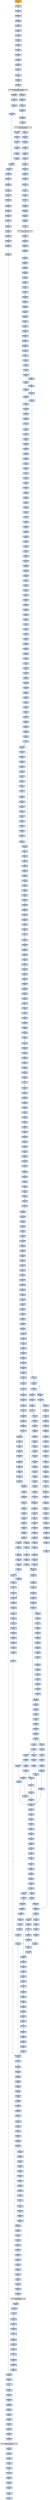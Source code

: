 strict digraph G {
	graph [bgcolor=transparent,
		name=G
	];
	node [color=lightsteelblue,
		fillcolor=lightsteelblue,
		shape=rectangle,
		style=filled
	];
	"0x00427155"	[label="0x00427155
jmp"];
	"0x0042715f"	[label="0x0042715f
movl"];
	"0x00427155" -> "0x0042715f"	[color="#000000"];
	"0x00427ee2"	[label="0x00427ee2
shrl"];
	"0x00427ee4"	[label="0x00427ee4
movl"];
	"0x00427ee2" -> "0x00427ee4"	[color="#000000"];
	"0x004278b3"	[label="0x004278b3
movl"];
	"0x004278b7"	[label="0x004278b7
ja"];
	"0x004278b3" -> "0x004278b7"	[color="#000000"];
	"0x00427d42"	[label="0x00427d42
jmp"];
	"0x00427f70"	[label="0x00427f70
cmpl"];
	"0x00427d42" -> "0x00427f70"	[color="#000000"];
	"0x004277cb"	[label="0x004277cb
shll"];
	"0x004277ce"	[label="0x004277ce
andl"];
	"0x004277cb" -> "0x004277ce"	[color="#000000"];
	"0x00427b1e"	[label="0x00427b1e
movl"];
	"0x00427b24"	[label="0x00427b24
movl"];
	"0x00427b1e" -> "0x00427b24"	[color="#000000"];
	"0x00427abd"	[label="0x00427abd
pushl"];
	"0x00427ac2"	[label="0x00427ac2
call"];
	"0x00427abd" -> "0x00427ac2"	[color="#000000"];
	"0x00427885"	[label="0x00427885
movl"];
	"0x00427888"	[label="0x00427888
movl"];
	"0x00427885" -> "0x00427888"	[color="#000000"];
	"0x004278f6"	[label="0x004278f6
movl"];
	"0x004278f8"	[label="0x004278f8
movb"];
	"0x004278f6" -> "0x004278f8"	[color="#000000"];
	"0x00427e76"	[label="0x00427e76
shrl"];
	"0x00427e78"	[label="0x00427e78
movl"];
	"0x00427e76" -> "0x00427e78"	[color="#000000"];
	"0x00427b2a"	[label="0x00427b2a
movl"];
	"0x00427b24" -> "0x00427b2a"	[color="#000000"];
	"0x004270e9"	[label="0x004270e9
movl"];
	"0x004270eb"	[label="0x004270eb
addl"];
	"0x004270e9" -> "0x004270eb"	[color="#000000"];
	"0x00427002"	[label="0x00427002
call"];
	"0x0042700a"	[label="0x0042700a
popl"];
	"0x00427002" -> "0x0042700a"	[color="#000000"];
	"0x004278f4"	[label="0x004278f4
movb"];
	"0x004278f4" -> "0x004278f6"	[color="#000000"];
	GETMODULEHANDLEA_KERNEL32_DLL	[color=lightgrey,
		fillcolor=lightgrey,
		label="GETMODULEHANDLEA_KERNEL32_DLL
GETMODULEHANDLEA"];
	"0x00427287"	[label="0x00427287
testl"];
	GETMODULEHANDLEA_KERNEL32_DLL -> "0x00427287"	[color="#000000"];
	"0x00427042"	[label="0x00427042
movl"];
	GETMODULEHANDLEA_KERNEL32_DLL -> "0x00427042"	[color="#000000"];
	"0x004278dc"	[label="0x004278dc
movl"];
	"0x004278e0"	[label="0x004278e0
movl"];
	"0x004278dc" -> "0x004278e0"	[color="#000000"];
	"0x00427a93"	[label="0x00427a93
movl"];
	"0x00427a95"	[label="0x00427a95
pushl"];
	"0x00427a93" -> "0x00427a95"	[color="#000000"];
	"0x004272bb"	[label="0x004272bb
movl"];
	"0x004272be"	[label="0x004272be
addl"];
	"0x004272bb" -> "0x004272be"	[color="#000000"];
	"0x00427e9a"	[label="0x00427e9a
jmp"];
	"0x00427ef7"	[label="0x00427ef7
cmpl"];
	"0x00427e9a" -> "0x00427ef7"	[color="#000000"];
	"0x00427972"	[label="0x00427972
je"];
	"0x00427974"	[label="0x00427974
movl"];
	"0x00427972" -> "0x00427974"	[color="#000000",
		label=F];
	"0x00427996"	[label="0x00427996
movl"];
	"0x00427972" -> "0x00427996"	[color="#000000",
		label=T];
	"0x00427a07"	[label="0x00427a07
jae"];
	"0x00427a1d"	[label="0x00427a1d
cmpl"];
	"0x00427a07" -> "0x00427a1d"	[color="#000000",
		label=T];
	"0x00427a09"	[label="0x00427a09
movl"];
	"0x00427a07" -> "0x00427a09"	[color="#000000",
		label=F];
	"0x00427e46"	[label="0x00427e46
movl"];
	"0x00427e49"	[label="0x00427e49
movl"];
	"0x00427e46" -> "0x00427e49"	[color="#000000"];
	"0x00427ee9"	[label="0x00427ee9
movl"];
	"0x00427eec"	[label="0x00427eec
subl"];
	"0x00427ee9" -> "0x00427eec"	[color="#000000"];
	"0x00427e3f"	[label="0x00427e3f
movb"];
	"0x00427e41"	[label="0x00427e41
incl"];
	"0x00427e3f" -> "0x00427e41"	[color="#000000"];
	"0x00427055"	[label="0x00427055
stosl"];
	"0x00427056"	[label="0x00427056
movb"];
	"0x00427055" -> "0x00427056"	[color="#000000"];
	"0x00427a5f"	[label="0x00427a5f
movl"];
	"0x00427a62"	[label="0x00427a62
movl"];
	"0x00427a5f" -> "0x00427a62"	[color="#000000"];
	"0x0042737b"	[label="0x0042737b
addl"];
	"0x0042737e"	[label="0x0042737e
movl"];
	"0x0042737b" -> "0x0042737e"	[color="#000000"];
	"0x00427d34"	[label="0x00427d34
movl"];
	"0x00427d36"	[label="0x00427d36
movb"];
	"0x00427d34" -> "0x00427d36"	[color="#000000"];
	"0x00427b98"	[label="0x00427b98
movb"];
	"0x00427b9c"	[label="0x00427b9c
incl"];
	"0x00427b98" -> "0x00427b9c"	[color="#000000"];
	VIRTUALPROTECT_KERNEL32_DLL	[color=lightgrey,
		fillcolor=lightgrey,
		label="VIRTUALPROTECT_KERNEL32_DLL
VIRTUALPROTECT"];
	"0x004273ff"	[label="0x004273ff
popl"];
	VIRTUALPROTECT_KERNEL32_DLL -> "0x004273ff"	[color="#000000"];
	"0x00427cc6"	[label="0x00427cc6
cmpl"];
	"0x00427cc9"	[label="0x00427cc9
jb"];
	"0x00427cc6" -> "0x00427cc9"	[color="#000000"];
	"0x00427922"	[label="0x00427922
movl"];
	"0x00427926"	[label="0x00427926
addl"];
	"0x00427922" -> "0x00427926"	[color="#000000"];
	"0x00427a00"	[label="0x00427a00
andl"];
	"0x00427a05"	[label="0x00427a05
cmpl"];
	"0x00427a00" -> "0x00427a05"	[color="#000000"];
	"0x00427ebc"	[label="0x00427ebc
andl"];
	"0x00427ec1"	[label="0x00427ec1
addl"];
	"0x00427ebc" -> "0x00427ec1"	[color="#000000"];
	"0x00427e8a"	[label="0x00427e8a
leal"];
	"0x00427e90"	[label="0x00427e90
call"];
	"0x00427e8a" -> "0x00427e90"	[color="#000000"];
	"0x00427a0f"	[label="0x00427a0f
movl"];
	"0x00427a11"	[label="0x00427a11
shrl"];
	"0x00427a0f" -> "0x00427a11"	[color="#000000"];
	"0x00427152"	[label="0x00427152
popl"];
	"0x00427153"	[label="0x00427153
popl"];
	"0x00427152" -> "0x00427153"	[color="#000000"];
	"0x00427af7"	[label="0x00427af7
popl"];
	"0x00427af8"	[label="0x00427af8
popl"];
	"0x00427af7" -> "0x00427af8"	[color="#000000"];
	"0x004270be"	[label="0x004270be
call"];
	VIRTUALALLOC_KERNEL32_DLL	[color=lightgrey,
		fillcolor=lightgrey,
		label="VIRTUALALLOC_KERNEL32_DLL
VIRTUALALLOC"];
	"0x004270be" -> VIRTUALALLOC_KERNEL32_DLL	[color="#000000"];
	"0x004271c8"	[label="0x004271c8
je"];
	"0x00427243"	[label="0x00427243
movl"];
	"0x004271c8" -> "0x00427243"	[color="#000000",
		label=T];
	"0x00427a75"	[label="0x00427a75
addl"];
	"0x00427a77"	[label="0x00427a77
movl"];
	"0x00427a75" -> "0x00427a77"	[color="#000000"];
	"0x00427e5c"	[label="0x00427e5c
cmpl"];
	"0x00427e5f"	[label="0x00427e5f
movl"];
	"0x00427e5c" -> "0x00427e5f"	[color="#000000"];
	"0x004278fa"	[label="0x004278fa
movl"];
	"0x004278f8" -> "0x004278fa"	[color="#000000"];
	"0x00427e67"	[label="0x00427e67
movl"];
	"0x00427e6a"	[label="0x00427e6a
movl"];
	"0x00427e67" -> "0x00427e6a"	[color="#000000"];
	VIRTUALFREE_KERNEL32_DLL	[color=lightgrey,
		fillcolor=lightgrey,
		label="VIRTUALFREE_KERNEL32_DLL
VIRTUALFREE"];
	"0x004271a8"	[label="0x004271a8
movl"];
	VIRTUALFREE_KERNEL32_DLL -> "0x004271a8"	[color="#000000"];
	"0x004278c1"	[label="0x004278c1
movl"];
	"0x004278c4"	[label="0x004278c4
movl"];
	"0x004278c1" -> "0x004278c4"	[color="#000000"];
	"0x00427e6d"	[label="0x00427e6d
movl"];
	"0x00427e72"	[label="0x00427e72
subl"];
	"0x00427e6d" -> "0x00427e72"	[color="#000000"];
	"0x00427eee"	[label="0x00427eee
andl"];
	"0x00427ef3"	[label="0x00427ef3
shrl"];
	"0x00427eee" -> "0x00427ef3"	[color="#000000"];
	"0x00427f45"	[label="0x00427f45
jae"];
	"0x00427f47"	[label="0x00427f47
movl"];
	"0x00427f45" -> "0x00427f47"	[color="#000000",
		label=F];
	"0x004277a7"	[label="0x004277a7
pushl"];
	"0x004277a8"	[label="0x004277a8
movl"];
	"0x004277a7" -> "0x004277a8"	[color="#000000"];
	"0x00427251"	[label="0x00427251
je"];
	"0x00427264"	[label="0x00427264
movl"];
	"0x00427251" -> "0x00427264"	[color="#000000",
		label=T];
	"0x00427392"	[label="0x00427392
addl"];
	"0x00427394"	[label="0x00427394
pushl"];
	"0x00427392" -> "0x00427394"	[color="#000000"];
	"0x0042780a"	[label="0x0042780a
popl"];
	"0x0042780b"	[label="0x0042780b
popl"];
	"0x0042780a" -> "0x0042780b"	[color="#000000"];
	"0x004277ad"	[label="0x004277ad
pushl"];
	"0x004277a8" -> "0x004277ad"	[color="#000000"];
	"0x00427864"	[label="0x00427864
xorl"];
	"0x00427866"	[label="0x00427866
movb"];
	"0x00427864" -> "0x00427866"	[color="#000000"];
	"0x00427840"	[label="0x00427840
movl"];
	"0x00427845"	[label="0x00427845
movl"];
	"0x00427840" -> "0x00427845"	[color="#000000"];
	"0x00427bad"	[label="0x00427bad
movl"];
	"0x00427baf"	[label="0x00427baf
call"];
	"0x00427bad" -> "0x00427baf"	[color="#000000"];
	"0x004276ec"	[label="0x004276ec
leal"];
	"0x004276f0"	[label="0x004276f0
call"];
	"0x004276ec" -> "0x004276f0"	[color="#000000"];
	"0x00427eb8"	[label="0x00427eb8
movl"];
	"0x00427eb8" -> "0x00427ebc"	[color="#000000"];
	"0x00427929"	[label="0x00427929
incl"];
	"0x00427926" -> "0x00427929"	[color="#000000"];
	"0x00427a85"	[label="0x00427a85
pushl"];
	"0x00427a86"	[label="0x00427a86
pushl"];
	"0x00427a85" -> "0x00427a86"	[color="#000000"];
	"0x004277ae"	[label="0x004277ae
cmpl"];
	"0x004277ad" -> "0x004277ae"	[color="#000000"];
	"0x00427f49"	[label="0x00427f49
subl"];
	"0x00427f4b"	[label="0x00427f4b
incl"];
	"0x00427f49" -> "0x00427f4b"	[color="#000000"];
	"0x004279d9"	[label="0x004279d9
orl"];
	"0x004279db"	[label="0x004279db
movl"];
	"0x004279d9" -> "0x004279db"	[color="#000000"];
	"0x0042740c"	[label="0x0042740c
popl"];
	"0x0042740d"	[label="0x0042740d
orl"];
	"0x0042740c" -> "0x0042740d"	[color="#000000"];
	"0x004277ee"	[label="0x004277ee
movl"];
	"0x004277f2"	[label="0x004277f2
subl"];
	"0x004277ee" -> "0x004277f2"	[color="#000000"];
	"0x00427e7d"	[label="0x00427e7d
movl"];
	"0x00427e78" -> "0x00427e7d"	[color="#000000"];
	"0x0042798f"	[label="0x0042798f
leal"];
	"0x00427993"	[label="0x00427993
incl"];
	"0x0042798f" -> "0x00427993"	[color="#000000"];
	"0x00427ed6"	[label="0x00427ed6
movl"];
	"0x00427ed9"	[label="0x00427ed9
movl"];
	"0x00427ed6" -> "0x00427ed9"	[color="#000000"];
	"0x00427022"	[label="0x00427022
cmpl"];
	"0x00427029"	[label="0x00427029
movl"];
	"0x00427022" -> "0x00427029"	[color="#000000"];
	"0x00427af9"	[label="0x00427af9
addl"];
	"0x00427af8" -> "0x00427af9"	[color="#000000"];
	"0x00427cc5"	[label="0x00427cc5
incl"];
	"0x00427cc5" -> "0x00427cc6"	[color="#000000"];
	"0x00427bc5"	[label="0x00427bc5
movl"];
	"0x00427bc7"	[label="0x00427bc7
call"];
	"0x00427bc5" -> "0x00427bc7"	[color="#000000"];
	"0x00427289"	[label="0x00427289
jne"];
	"0x00427287" -> "0x00427289"	[color="#000000"];
	"0x00427f0d"	[label="0x00427f0d
movl"];
	"0x00427f14"	[label="0x00427f14
jmp"];
	"0x00427f0d" -> "0x00427f14"	[color="#000000"];
	"0x00427afe"	[label="0x00427afe
popl"];
	"0x00427af9" -> "0x00427afe"	[color="#000000"];
	"0x0042703b"	[label="0x0042703b
pushl"];
	"0x0042703c"	[label="0x0042703c
call"];
	"0x0042703b" -> "0x0042703c"	[color="#000000"];
	"0x00427831"	[label="0x00427831
ret"];
	"0x00427af1"	[label="0x00427af1
movl"];
	"0x00427831" -> "0x00427af1"	[color="#000000"];
	"0x00427b30"	[label="0x00427b30
xorl"];
	"0x00427b2a" -> "0x00427b30"	[color="#000000"];
	"0x00427395"	[label="0x00427395
pushl"];
	"0x00427394" -> "0x00427395"	[color="#000000"];
	"0x0042717b"	[label="0x0042717b
popl"];
	"0x0042717c"	[label="0x0042717c
pushl"];
	"0x0042717b" -> "0x0042717c"	[color="#000000"];
	"0x00427b71"	[label="0x00427b71
pushl"];
	"0x00427b72"	[label="0x00427b72
pushl"];
	"0x00427b71" -> "0x00427b72"	[color="#000000"];
	"0x00427a84"	[label="0x00427a84
pushl"];
	"0x00427a84" -> "0x00427a85"	[color="#000000"];
	"0x004270f1"	[label="0x004270f1
pushl"];
	"0x004270eb" -> "0x004270f1"	[color="#000000"];
	"0x004279a7"	[label="0x004279a7
addl"];
	"0x004279ad"	[label="0x004279ad
ret"];
	"0x004279a7" -> "0x004279ad"	[color="#000000"];
	"0x004277d4"	[label="0x004277d4
orl"];
	"0x004277d6"	[label="0x004277d6
movl"];
	"0x004277d4" -> "0x004277d6"	[color="#000000"];
	"0x00427e34"	[label="0x00427e34
jb"];
	"0x00427e34" -> "0x00427e67"	[color="#000000",
		label=T];
	"0x00427e36"	[label="0x00427e36
movl"];
	"0x00427e34" -> "0x00427e36"	[color="#000000",
		label=F];
	"0x00427e88"	[label="0x00427e88
shrl"];
	"0x00427e88" -> "0x00427e8a"	[color="#000000"];
	"0x00427015"	[label="0x00427015
movl"];
	"0x0042701a"	[label="0x0042701a
addl"];
	"0x00427015" -> "0x0042701a"	[color="#000000"];
	"0x00427ead"	[label="0x00427ead
incl"];
	"0x00427eae"	[label="0x00427eae
movb"];
	"0x00427ead" -> "0x00427eae"	[color="#000000"];
	"0x00427271"	[label="0x00427271
movl"];
	"0x00427274"	[label="0x00427274
testl"];
	"0x00427271" -> "0x00427274"	[color="#000000"];
	"0x00427a8b"	[label="0x00427a8b
xorl"];
	"0x00427a8d"	[label="0x00427a8d
leal"];
	"0x00427a8b" -> "0x00427a8d"	[color="#000000"];
	"0x00427ce5"	[label="0x00427ce5
popl"];
	"0x00427ce6"	[label="0x00427ce6
popl"];
	"0x00427ce5" -> "0x00427ce6"	[color="#000000"];
	"0x0042705f"	[label="0x0042705f
leal"];
	"0x00427062"	[label="0x00427062
jmp"];
	"0x0042705f" -> "0x00427062"	[color="#000000"];
	"0x00427111"	[label="0x00427111
pushl"];
	"0x00427112"	[label="0x00427112
movl"];
	"0x00427111" -> "0x00427112"	[color="#000000"];
	"0x0042787e"	[label="0x0042787e
movl"];
	"0x00427882"	[label="0x00427882
movl"];
	"0x0042787e" -> "0x00427882"	[color="#000000"];
	"0x004279c9"	[label="0x004279c9
movl"];
	"0x004279cc"	[label="0x004279cc
movl"];
	"0x004279c9" -> "0x004279cc"	[color="#000000"];
	"0x00427e62"	[label="0x00427e62
movl"];
	"0x00427e65"	[label="0x00427e65
jae"];
	"0x00427e62" -> "0x00427e65"	[color="#000000"];
	"0x00427869"	[label="0x00427869
movl"];
	"0x0042786d"	[label="0x0042786d
leal"];
	"0x00427869" -> "0x0042786d"	[color="#000000"];
	"0x004278a5"	[label="0x004278a5
movl"];
	"0x004278a9"	[label="0x004278a9
shll"];
	"0x004278a5" -> "0x004278a9"	[color="#000000"];
	"0x00427d3b"	[label="0x00427d3b
incl"];
	"0x00427d3c"	[label="0x00427d3c
movl"];
	"0x00427d3b" -> "0x00427d3c"	[color="#000000"];
	"0x004277e8"	[label="0x004277e8
movl"];
	"0x004277eb"	[label="0x004277eb
movl"];
	"0x004277e8" -> "0x004277eb"	[color="#000000"];
	"0x00427ef5"	[label="0x00427ef5
addl"];
	"0x00427ef3" -> "0x00427ef5"	[color="#000000"];
	"0x0042705d"	[label="0x0042705d
jne"];
	"0x0042705d" -> "0x0042705f"	[color="#000000",
		label=F];
	"0x00427373"	[label="0x00427373
movl"];
	"0x00427375"	[label="0x00427375
movl"];
	"0x00427373" -> "0x00427375"	[color="#000000"];
	"0x00427aa2"	[label="0x00427aa2
popl"];
	"0x00427aa3"	[label="0x00427aa3
movl"];
	"0x00427aa2" -> "0x00427aa3"	[color="#000000"];
	"0x00427986"	[label="0x00427986
xorl"];
	"0x00427988"	[label="0x00427988
movb"];
	"0x00427986" -> "0x00427988"	[color="#000000"];
	"0x004279b5"	[label="0x004279b5
pushl"];
	"0x004279b6"	[label="0x004279b6
movl"];
	"0x004279b5" -> "0x004279b6"	[color="#000000"];
	"0x00427e50"	[label="0x00427e50
andl"];
	"0x00427e55"	[label="0x00427e55
addl"];
	"0x00427e50" -> "0x00427e55"	[color="#000000"];
	"0x004277a5"	[label="0x004277a5
movl"];
	"0x004277a5" -> "0x004277a7"	[color="#000000"];
	"0x00427729"	[label="0x00427729
addl"];
	"0x0042772f"	[label="0x0042772f
ret"];
	"0x00427729" -> "0x0042772f"	[color="#000000"];
	"0x004271b0"	[label="0x004271b0
je"];
	"0x004271ba"	[label="0x004271ba
movl"];
	"0x004271b0" -> "0x004271ba"	[color="#000000",
		label=T];
	"0x00427970"	[label="0x00427970
testb"];
	"0x00427970" -> "0x00427972"	[color="#000000"];
	"0x00427ca3"	[label="0x00427ca3
testb"];
	"0x00427ca5"	[label="0x00427ca5
jne"];
	"0x00427ca3" -> "0x00427ca5"	[color="#000000"];
	"0x004270a7"	[label="0x004270a7
cmpl"];
	"0x004270aa"	[label="0x004270aa
je"];
	"0x004270a7" -> "0x004270aa"	[color="#000000"];
	"0x00427e2b"	[label="0x00427e2b
movl"];
	"0x00427e2e"	[label="0x00427e2e
leal"];
	"0x00427e2b" -> "0x00427e2e"	[color="#000000"];
	"0x00427a2c"	[label="0x00427a2c
cmpl"];
	"0x00427a2f"	[label="0x00427a2f
jae"];
	"0x00427a2c" -> "0x00427a2f"	[color="#000000"];
	"0x0042783c"	[label="0x0042783c
pushl"];
	"0x0042783d"	[label="0x0042783d
movl"];
	"0x0042783c" -> "0x0042783d"	[color="#000000"];
	"0x004277e0"	[label="0x004277e0
movl"];
	"0x004277e3"	[label="0x004277e3
cmpl"];
	"0x004277e0" -> "0x004277e3"	[color="#000000"];
	"0x0042702f"	[label="0x0042702f
jne"];
	"0x00427035"	[label="0x00427035
leal"];
	"0x0042702f" -> "0x00427035"	[color="#000000",
		label=F];
	"0x00427276"	[label="0x00427276
je"];
	"0x00427274" -> "0x00427276"	[color="#000000"];
	"0x00427ede"	[label="0x00427ede
subl"];
	"0x00427ee0"	[label="0x00427ee0
addl"];
	"0x00427ede" -> "0x00427ee0"	[color="#000000"];
	"0x004272b3"	[label="0x004272b3
addl"];
	"0x004272b9"	[label="0x004272b9
movl"];
	"0x004272b3" -> "0x004272b9"	[color="#000000"];
	"0x00427718"	[label="0x00427718
testb"];
	"0x0042771a"	[label="0x0042771a
jne"];
	"0x00427718" -> "0x0042771a"	[color="#000000"];
	"0x004279b2"	[label="0x004279b2
pushl"];
	"0x004279b3"	[label="0x004279b3
movl"];
	"0x004279b2" -> "0x004279b3"	[color="#000000"];
	"0x00427a96"	[label="0x00427a96
call"];
	"0x00427cf2"	[label="0x00427cf2
call"];
	"0x00427a96" -> "0x00427cf2"	[color="#000000"];
	"0x00427f89"	[label="0x00427f89
ret"];
	"0x00427f89" -> "0x00427718"	[color="#000000"];
	"0x00427a3b"	[label="0x00427a3b
jae"];
	"0x00427a3d"	[label="0x00427a3d
movl"];
	"0x00427a3b" -> "0x00427a3d"	[color="#000000",
		label=F];
	"0x00427a44"	[label="0x00427a44
cmpl"];
	"0x00427a3b" -> "0x00427a44"	[color="#000000",
		label=T];
	"0x00427e80"	[label="0x00427e80
subl"];
	"0x00427e82"	[label="0x00427e82
andl"];
	"0x00427e80" -> "0x00427e82"	[color="#000000"];
	"0x004272ac"	[label="0x004272ac
jne"];
	"0x004272b1"	[label="0x004272b1
addl"];
	"0x004272ac" -> "0x004272b1"	[color="#000000",
		label=T];
	"0x00427b0c"	[label="0x00427b0c
pushl"];
	"0x00427b0d"	[label="0x00427b0d
movl"];
	"0x00427b0c" -> "0x00427b0d"	[color="#000000"];
	"0x0042711f"	[label="0x0042711f
orl"];
	"0x00427121"	[label="0x00427121
je"];
	"0x0042711f" -> "0x00427121"	[color="#000000"];
	"0x00427a1b"	[label="0x00427a1b
jmp"];
	"0x00427a58"	[label="0x00427a58
movl"];
	"0x00427a1b" -> "0x00427a58"	[color="#000000"];
	"0x00427d3e"	[label="0x00427d3e
movl"];
	"0x00427d3e" -> "0x00427d42"	[color="#000000"];
	"0x00427935"	[label="0x00427935
movl"];
	"0x00427939"	[label="0x00427939
movl"];
	"0x00427935" -> "0x00427939"	[color="#000000"];
	"0x00427871"	[label="0x00427871
incl"];
	"0x0042786d" -> "0x00427871"	[color="#000000"];
	"0x00427f6c"	[label="0x00427f6c
testb"];
	"0x00427f6e"	[label="0x00427f6e
je"];
	"0x00427f6c" -> "0x00427f6e"	[color="#000000"];
	"0x0042796d"	[label="0x0042796d
movb"];
	"0x0042796d" -> "0x00427970"	[color="#000000"];
	"0x00427a42"	[label="0x00427a42
jmp"];
	"0x00427a42" -> "0x00427a58"	[color="#000000"];
	"0x00427a9b"	[label="0x00427a9b
movb"];
	"0x00427a9b" -> "0x00427aa2"	[color="#000000"];
	"0x00427ba8"	[label="0x00427ba8
leal"];
	"0x00427bac"	[label="0x00427bac
pushl"];
	"0x00427ba8" -> "0x00427bac"	[color="#000000"];
	"0x00427172"	[label="0x00427172
repz"];
	"0x00427174"	[label="0x00427174
movl"];
	"0x00427172" -> "0x00427174"	[color="#000000"];
	"0x00427bb4"	[label="0x00427bb4
testb"];
	"0x00427bb6"	[label="0x00427bb6
jne"];
	"0x00427bb4" -> "0x00427bb6"	[color="#000000"];
	"0x0042784b"	[label="0x0042784b
xorl"];
	"0x0042784d"	[label="0x0042784d
leal"];
	"0x0042784b" -> "0x0042784d"	[color="#000000"];
	"0x00427a27"	[label="0x00427a27
addl"];
	"0x00427a2a"	[label="0x00427a2a
jmp"];
	"0x00427a27" -> "0x00427a2a"	[color="#000000"];
	"0x00427a3d" -> "0x00427a42"	[color="#000000"];
	"0x004270b2"	[label="0x004270b2
pushl"];
	"0x004270b7"	[label="0x004270b7
pushl"];
	"0x004270b2" -> "0x004270b7"	[color="#000000"];
	"0x00427a20"	[label="0x00427a20
jae"];
	"0x00427a1d" -> "0x00427a20"	[color="#000000"];
	"0x00427a36"	[label="0x00427a36
jmp"];
	"0x00427a36" -> "0x00427a58"	[color="#000000"];
	"0x00427d32"	[label="0x00427d32
jae"];
	"0x00427d32" -> "0x00427d34"	[color="#000000",
		label=F];
	"0x00427e58"	[label="0x00427e58
orl"];
	"0x00427e55" -> "0x00427e58"	[color="#000000"];
	"0x004272ee"	[label="0x004272ee
testl"];
	"0x004272f0"	[label="0x004272f0
popl"];
	"0x004272ee" -> "0x004272f0"	[color="#000000"];
	"0x004279f1"	[label="0x004279f1
movl"];
	"0x004279f4"	[label="0x004279f4
movl"];
	"0x004279f1" -> "0x004279f4"	[color="#000000"];
	"0x00427983"	[label="0x00427983
movl"];
	"0x00427983" -> "0x00427986"	[color="#000000"];
	"0x004279b8"	[label="0x004279b8
cmpl"];
	"0x004279bc"	[label="0x004279bc
jb"];
	"0x004279b8" -> "0x004279bc"	[color="#000000"];
	"0x00427389"	[label="0x00427389
movl"];
	"0x0042738f"	[label="0x0042738f
movl"];
	"0x00427389" -> "0x0042738f"	[color="#000000"];
	"0x00427269"	[label="0x00427269
movl"];
	"0x00427264" -> "0x00427269"	[color="#000000"];
	"0x00427e42"	[label="0x00427e42
movb"];
	"0x00427e42" -> "0x00427e46"	[color="#000000"];
	"0x00427e3c"	[label="0x00427e3c
shll"];
	"0x00427e3c" -> "0x00427e3f"	[color="#000000"];
	"0x00427406"	[label="0x00427406
addl"];
	"0x00427406" -> "0x0042740c"	[color="#000000"];
	"0x00427ce7"	[label="0x00427ce7
popl"];
	"0x00427ce6" -> "0x00427ce7"	[color="#000000"];
	"0x0042739a"	[label="0x0042739a
pushl"];
	"0x0042739d"	[label="0x0042739d
pushl"];
	"0x0042739a" -> "0x0042739d"	[color="#000000"];
	"0x00427cd4"	[label="0x00427cd4
movl"];
	"0x00427cda"	[label="0x00427cda
leal"];
	"0x00427cd4" -> "0x00427cda"	[color="#000000"];
	"0x004271ae"	[label="0x004271ae
orl"];
	"0x004271a8" -> "0x004271ae"	[color="#000000"];
	"0x004276d6"	[label="0x004276d6
pushl"];
	"0x004276d7"	[label="0x004276d7
call"];
	"0x004276d6" -> "0x004276d7"	[color="#000000"];
	"0x00427904"	[label="0x00427904
shll"];
	"0x00427907"	[label="0x00427907
movw"];
	"0x00427904" -> "0x00427907"	[color="#000000"];
	"0x004270e8"	[label="0x004270e8
pushl"];
	"0x004270e8" -> "0x004270e9"	[color="#000000"];
	"0x00427eb5"	[label="0x00427eb5
movl"];
	"0x00427eb5" -> "0x00427eb8"	[color="#000000"];
	"0x00427efa"	[label="0x00427efa
jae"];
	"0x00427ef7" -> "0x00427efa"	[color="#000000"];
	"0x00427b32"	[label="0x00427b32
movl"];
	"0x00427b30" -> "0x00427b32"	[color="#000000"];
	"0x004276e3"	[label="0x004276e3
movl"];
	"0x004276ea"	[label="0x004276ea
pushl"];
	"0x004276e3" -> "0x004276ea"	[color="#000000"];
	"0x00427f22"	[label="0x00427f22
leal"];
	"0x00427f25"	[label="0x00427f25
movl"];
	"0x00427f22" -> "0x00427f25"	[color="#000000"];
	"0x00427b0f"	[label="0x00427b0f
leal"];
	"0x00427b0d" -> "0x00427b0f"	[color="#000000"];
	"0x0042700b"	[label="0x0042700b
incl"];
	"0x0042700c"	[label="0x0042700c
pushl"];
	"0x0042700b" -> "0x0042700c"	[color="#000000"];
	"0x00427813"	[label="0x00427813
movl"];
	"0x00427817"	[label="0x00427817
movl"];
	"0x00427813" -> "0x00427817"	[color="#000000"];
	"0x00427834"	[label="0x00427834
subl"];
	"0x00427baf" -> "0x00427834"	[color="#000000"];
	"0x00427292"	[label="0x00427292
movl"];
	"0x00427298"	[label="0x00427298
movl"];
	"0x00427292" -> "0x00427298"	[color="#000000"];
	"0x0042788e"	[label="0x0042788e
movl"];
	"0x00427892"	[label="0x00427892
movl"];
	"0x0042788e" -> "0x00427892"	[color="#000000"];
	"0x004278c7"	[label="0x004278c7
addl"];
	"0x004278c9"	[label="0x004278c9
cmpl"];
	"0x004278c7" -> "0x004278c9"	[color="#000000"];
	"0x00427059"	[label="0x00427059
jne"];
	"0x0042705b"	[label="0x0042705b
cmpb"];
	"0x00427059" -> "0x0042705b"	[color="#000000",
		label=F];
	"0x004278cc"	[label="0x004278cc
movl"];
	"0x004278c9" -> "0x004278cc"	[color="#000000"];
	"0x0042726f"	[label="0x0042726f
addl"];
	"0x00427269" -> "0x0042726f"	[color="#000000"];
	"0x004279ad" -> "0x00427ca3"	[color="#000000"];
	"0x004279ad" -> "0x00427bb4"	[color="#000000"];
	"0x0042783f"	[label="0x0042783f
pushl"];
	"0x0042783f" -> "0x00427840"	[color="#000000"];
	"0x0042790a"	[label="0x0042790a
shrl"];
	"0x00427907" -> "0x0042790a"	[color="#000000"];
	"0x004271c6"	[label="0x004271c6
subl"];
	"0x004271c6" -> "0x004271c8"	[color="#000000"];
	"0x00427bac" -> "0x00427bad"	[color="#000000"];
	"0x004277fb"	[label="0x004277fb
subl"];
	"0x004277fd"	[label="0x004277fd
andl"];
	"0x004277fb" -> "0x004277fd"	[color="#000000"];
	"0x004279e6"	[label="0x004279e6
movl"];
	"0x004279e9"	[label="0x004279e9
cmpl"];
	"0x004279e6" -> "0x004279e9"	[color="#000000"];
	"0x00427e82" -> "0x00427e88"	[color="#000000"];
	"0x00427d38"	[label="0x00427d38
movl"];
	"0x00427d3a"	[label="0x00427d3a
incl"];
	"0x00427d38" -> "0x00427d3a"	[color="#000000"];
	"0x00427f41"	[label="0x00427f41
cmpl"];
	"0x00427f43"	[label="0x00427f43
movl"];
	"0x00427f41" -> "0x00427f43"	[color="#000000"];
	"0x00427ec4"	[label="0x00427ec4
orl"];
	"0x00427ec6"	[label="0x00427ec6
movl"];
	"0x00427ec4" -> "0x00427ec6"	[color="#000000"];
	"0x00427cde"	[label="0x00427cde
movl"];
	"0x00427ce3"	[label="0x00427ce3
repz"];
	"0x00427cde" -> "0x00427ce3"	[color="#000000"];
	"0x004277c2"	[label="0x004277c2
movl"];
	"0x004277c4"	[label="0x004277c4
movl"];
	"0x004277c2" -> "0x004277c4"	[color="#000000"];
	"0x00427154"	[label="0x00427154
popl"];
	"0x00427153" -> "0x00427154"	[color="#000000"];
	"0x00427f85"	[label="0x00427f85
popl"];
	"0x00427f86"	[label="0x00427f86
addl"];
	"0x00427f85" -> "0x00427f86"	[color="#000000"];
	"0x00427365"	[label="0x00427365
movl"];
	"0x00427367"	[label="0x00427367
addl"];
	"0x00427365" -> "0x00427367"	[color="#000000"];
	"0x00427ab9"	[label="0x00427ab9
leal"];
	"0x00427abc"	[label="0x00427abc
pushl"];
	"0x00427ab9" -> "0x00427abc"	[color="#000000"];
	"0x0042799c"	[label="0x0042799c
incl"];
	"0x0042799d"	[label="0x0042799d
cmpl"];
	"0x0042799c" -> "0x0042799d"	[color="#000000"];
	"0x00427a5d"	[label="0x00427a5d
addl"];
	"0x00427a5d" -> "0x00427a5f"	[color="#000000"];
	"0x004278fe"	[label="0x004278fe
movl"];
	"0x00427900"	[label="0x00427900
movl"];
	"0x004278fe" -> "0x00427900"	[color="#000000"];
	"0x00427114"	[label="0x00427114
subl"];
	"0x00427117"	[label="0x00427117
movl"];
	"0x00427114" -> "0x00427117"	[color="#000000"];
	"0x00427ab3"	[label="0x00427ab3
jb"];
	"0x00427ab5"	[label="0x00427ab5
movl"];
	"0x00427ab3" -> "0x00427ab5"	[color="#000000",
		label=F];
	"0x00427179"	[label="0x00427179
repz"];
	"0x00427179" -> "0x0042717b"	[color="#000000"];
	"0x0042789a"	[label="0x0042789a
movl"];
	"0x00427892" -> "0x0042789a"	[color="#000000"];
	"0x00427ccb"	[label="0x00427ccb
jmp"];
	"0x00427ccb" -> "0x00427cd4"	[color="#000000"];
	"0x004278eb"	[label="0x004278eb
andl"];
	"0x004278f0"	[label="0x004278f0
subl"];
	"0x004278eb" -> "0x004278f0"	[color="#000000"];
	"0x00427e31"	[label="0x00427e31
cmpl"];
	"0x00427e2e" -> "0x00427e31"	[color="#000000"];
	"0x00427ab0"	[label="0x00427ab0
cmpl"];
	"0x00427ab0" -> "0x00427ab3"	[color="#000000"];
	"0x004278bd"	[label="0x004278bd
movl"];
	"0x004278b7" -> "0x004278bd"	[color="#000000",
		label=F];
	"0x00427a87"	[label="0x00427a87
movl"];
	"0x00427a86" -> "0x00427a87"	[color="#000000"];
	"0x00427807"	[label="0x00427807
movl"];
	"0x00427807" -> "0x0042780a"	[color="#000000"];
	"0x00427b55"	[label="0x00427b55
repz"];
	"0x00427b57"	[label="0x00427b57
movl"];
	"0x00427b55" -> "0x00427b57"	[color="#000000"];
	"0x00427f31"	[label="0x00427f31
movl"];
	"0x00427f14" -> "0x00427f31"	[color="#000000"];
	"0x004277b1"	[label="0x004277b1
jb"];
	"0x004277ae" -> "0x004277b1"	[color="#000000"];
	"0x00427cf8"	[label="0x00427cf8
popl"];
	"0x00427cf9"	[label="0x00427cf9
subl"];
	"0x00427cf8" -> "0x00427cf9"	[color="#000000"];
	"0x00427048"	[label="0x00427048
movl"];
	"0x0042704a"	[label="0x0042704a
leal"];
	"0x00427048" -> "0x0042704a"	[color="#000000"];
	"0x00427035" -> "0x0042703b"	[color="#000000"];
	"0x00427a14"	[label="0x00427a14
xorl"];
	"0x00427a11" -> "0x00427a14"	[color="#000000"];
	"0x00427ec8"	[label="0x00427ec8
cmpl"];
	"0x00427ec6" -> "0x00427ec8"	[color="#000000"];
	"0x00427384"	[label="0x00427384
jmp"];
	"0x00427384" -> "0x00427271"	[color="#000000"];
	"0x00427a7f"	[label="0x00427a7f
movl"];
	"0x00427a82"	[label="0x00427a82
popl"];
	"0x00427a7f" -> "0x00427a82"	[color="#000000"];
	"0x004278ab"	[label="0x004278ab
addl"];
	"0x004278ad"	[label="0x004278ad
cmpl"];
	"0x004278ab" -> "0x004278ad"	[color="#000000"];
	"0x00427b5a"	[label="0x00427b5a
call"];
	"0x00427b63"	[label="0x00427b63
subl"];
	"0x00427b5a" -> "0x00427b63"	[color="#000000"];
	"0x0042797a"	[label="0x0042797a
andl"];
	"0x0042797f"	[label="0x0042797f
movl"];
	"0x0042797a" -> "0x0042797f"	[color="#000000"];
	"0x00427e22"	[label="0x00427e22
movl"];
	"0x00427e24"	[label="0x00427e24
je"];
	"0x00427e22" -> "0x00427e24"	[color="#000000"];
	"0x004270f7"	[label="0x004270f7
pushl"];
	"0x004270fa"	[label="0x004270fa
pushl"];
	"0x004270f7" -> "0x004270fa"	[color="#000000"];
	"0x00427f05"	[label="0x00427f05
je"];
	"0x00427f07"	[label="0x00427f07
movl"];
	"0x00427f05" -> "0x00427f07"	[color="#000000",
		label=F];
	"0x00427f37"	[label="0x00427f37
movl"];
	"0x00427f05" -> "0x00427f37"	[color="#000000",
		label=T];
	"0x0042737e" -> "0x00427384"	[color="#000000"];
	"0x004272b9" -> "0x004272bb"	[color="#000000"];
	"0x00427e5a"	[label="0x00427e5a
movl"];
	"0x00427e5a" -> "0x00427e5c"	[color="#000000"];
	"0x00427e20"	[label="0x00427e20
testb"];
	"0x00427e20" -> "0x00427e22"	[color="#000000"];
	"0x004277b9"	[label="0x004277b9
movl"];
	"0x004277bb"	[label="0x004277bb
movb"];
	"0x004277b9" -> "0x004277bb"	[color="#000000"];
	"0x00427e95"	[label="0x00427e95
addl"];
	"0x00427e97"	[label="0x00427e97
leal"];
	"0x00427e95" -> "0x00427e97"	[color="#000000"];
	"0x004276eb"	[label="0x004276eb
pushl"];
	"0x004276ea" -> "0x004276eb"	[color="#000000"];
	"0x00427943"	[label="0x00427943
cmpl"];
	"0x00427949"	[label="0x00427949
je"];
	"0x00427943" -> "0x00427949"	[color="#000000"];
	"0x00427872"	[label="0x00427872
incl"];
	"0x00427873"	[label="0x00427873
cmpl"];
	"0x00427872" -> "0x00427873"	[color="#000000"];
	"0x00427396"	[label="0x00427396
pushl"];
	"0x00427397"	[label="0x00427397
pushl"];
	"0x00427396" -> "0x00427397"	[color="#000000"];
	"0x00427249"	[label="0x00427249
movl"];
	"0x00427243" -> "0x00427249"	[color="#000000"];
	"0x0042738f" -> "0x00427392"	[color="#000000"];
	"0x00427bc3"	[label="0x00427bc3
xorl"];
	"0x00427bc3" -> "0x00427bc5"	[color="#000000"];
	"0x004278bd" -> "0x004278c1"	[color="#000000"];
	"0x00427058"	[label="0x00427058
scasb"];
	"0x00427056" -> "0x00427058"	[color="#000000"];
	"0x004279a1"	[label="0x004279a1
popl"];
	"0x004279a2"	[label="0x004279a2
popl"];
	"0x004279a1" -> "0x004279a2"	[color="#000000"];
	"0x004277e5"	[label="0x004277e5
jae"];
	"0x004277e7"	[label="0x004277e7
popl"];
	"0x004277e5" -> "0x004277e7"	[color="#000000",
		label=F];
	"0x00427cc9" -> "0x00427ccb"	[color="#000000",
		label=F];
	"0x00427cf1"	[label="0x00427cf1
ret"];
	"0x00427cf1" -> "0x00427f6c"	[color="#000000"];
	"0x00427a20" -> "0x00427a2c"	[color="#000000",
		label=T];
	"0x00427a22"	[label="0x00427a22
cmpl"];
	"0x00427a20" -> "0x00427a22"	[color="#000000",
		label=F];
	"0x00427f47" -> "0x00427f49"	[color="#000000"];
	"0x00427163"	[label="0x00427163
addl"];
	"0x00427169"	[label="0x00427169
movl"];
	"0x00427163" -> "0x00427169"	[color="#000000"];
	"0x00427f57"	[label="0x00427f57
movl"];
	"0x00427f5b"	[label="0x00427f5b
addl"];
	"0x00427f57" -> "0x00427f5b"	[color="#000000"];
	"0x00427aff"	[label="0x00427aff
ret"];
	"0x00427afe" -> "0x00427aff"	[color="#000000"];
	"0x00427974" -> "0x0042797a"	[color="#000000"];
	"0x00427b4f"	[label="0x00427b4f
movl"];
	"0x00427b4f" -> "0x00427b55"	[color="#000000"];
	"0x00427a16"	[label="0x00427a16
movb"];
	"0x00427a14" -> "0x00427a16"	[color="#000000"];
	"0x00427f7a"	[label="0x00427f7a
movl"];
	"0x00427f7e"	[label="0x00427f7e
movl"];
	"0x00427f7a" -> "0x00427f7e"	[color="#000000"];
	"0x004278cf"	[label="0x004278cf
movl"];
	"0x004278d3"	[label="0x004278d3
jl"];
	"0x004278cf" -> "0x004278d3"	[color="#000000"];
	"0x004277f4"	[label="0x004277f4
shrl"];
	"0x004277f2" -> "0x004277f4"	[color="#000000"];
	"0x0042736e"	[label="0x0042736e
jmp"];
	"0x00427367" -> "0x0042736e"	[color="#000000"];
	"0x00427b02"	[label="0x00427b02
movl"];
	"0x004276f0" -> "0x00427b02"	[color="#000000"];
	"0x0042703c" -> GETMODULEHANDLEA_KERNEL32_DLL	[color="#000000"];
	"0x00427a7e"	[label="0x00427a7e
popl"];
	"0x00427a7e" -> "0x00427a7f"	[color="#000000"];
	"0x0042726f" -> "0x00427271"	[color="#000000"];
	"0x0042795a"	[label="0x0042795a
movl"];
	"0x00427949" -> "0x0042795a"	[color="#000000",
		label=T];
	"0x00427f5d"	[label="0x00427f5d
movl"];
	"0x00427f61"	[label="0x00427f61
movl"];
	"0x00427f5d" -> "0x00427f61"	[color="#000000"];
	"0x00427f31" -> "0x00427f37"	[color="#000000"];
	"0x00427f2b"	[label="0x00427f2b
movl"];
	"0x00427f25" -> "0x00427f2b"	[color="#000000"];
	"0x0042705b" -> "0x0042705d"	[color="#000000"];
	"0x004272aa"	[label="0x004272aa
testl"];
	"0x004272aa" -> "0x004272ac"	[color="#000000"];
	"0x004279fd"	[label="0x004279fd
movl"];
	"0x004279fd" -> "0x00427a00"	[color="#000000"];
	"0x004279ec"	[label="0x004279ec
jae"];
	"0x004279ee"	[label="0x004279ee
movl"];
	"0x004279ec" -> "0x004279ee"	[color="#000000",
		label=F];
	"0x00427966"	[label="0x00427966
movl"];
	"0x00427966" -> "0x0042796d"	[color="#000000"];
	"0x00427e9c"	[label="0x00427e9c
cmpl"];
	"0x00427ea0"	[label="0x00427ea0
jb"];
	"0x00427e9c" -> "0x00427ea0"	[color="#000000"];
	"0x00427ecb"	[label="0x00427ecb
movl"];
	"0x00427ece"	[label="0x00427ece
movl"];
	"0x00427ecb" -> "0x00427ece"	[color="#000000"];
	"0x004270bc"	[label="0x004270bc
pushl"];
	"0x004270bc" -> "0x004270be"	[color="#000000"];
	"0x00427e24" -> "0x00427e9c"	[color="#000000",
		label=T];
	"0x00427e26"	[label="0x00427e26
cmpl"];
	"0x00427e24" -> "0x00427e26"	[color="#000000",
		label=F];
	"0x004279c7"	[label="0x004279c7
movl"];
	"0x004279c7" -> "0x004279c9"	[color="#000000"];
	"0x00427823"	[label="0x00427823
leal"];
	"0x00427826"	[label="0x00427826
movl"];
	"0x00427823" -> "0x00427826"	[color="#000000"];
	"0x00427f74"	[label="0x00427f74
jb"];
	"0x00427f74" -> "0x00427f7a"	[color="#000000",
		label=F];
	"0x00427f53"	[label="0x00427f53
cmpl"];
	"0x00427f55"	[label="0x00427f55
jb"];
	"0x00427f53" -> "0x00427f55"	[color="#000000"];
	"0x00427014"	[label="0x00427014
popl"];
	"0x00427014" -> "0x00427015"	[color="#000000"];
	"0x00427ed1"	[label="0x00427ed1
jae"];
	"0x00427ece" -> "0x00427ed1"	[color="#000000"];
	"0x00427416"	[label="0x00427416
jne"];
	"0x00427420"	[label="0x00427420
pushl"];
	"0x00427416" -> "0x00427420"	[color="#000000",
		label=T];
	"0x004277e7" -> "0x004277e8"	[color="#000000"];
	"0x00427804"	[label="0x00427804
addl"];
	"0x00427806"	[label="0x00427806
popl"];
	"0x00427804" -> "0x00427806"	[color="#000000"];
	"0x00427f1c"	[label="0x00427f1c
movl"];
	"0x00427f1c" -> "0x00427f22"	[color="#000000"];
	"0x0042710f"	[label="0x0042710f
pushl"];
	"0x00427110"	[label="0x00427110
pushl"];
	"0x0042710f" -> "0x00427110"	[color="#000000"];
	"0x0042780c"	[label="0x0042780c
ret"];
	"0x0042780b" -> "0x0042780c"	[color="#000000"];
	"0x00427042" -> "0x00427048"	[color="#000000"];
	"0x00427a38"	[label="0x00427a38
cmpl"];
	"0x00427a38" -> "0x00427a3b"	[color="#000000"];
	"0x0042783a"	[label="0x0042783a
pushl"];
	"0x0042783b"	[label="0x0042783b
pushl"];
	"0x0042783a" -> "0x0042783b"	[color="#000000"];
	"0x0042716f"	[label="0x0042716f
sarl"];
	"0x0042716f" -> "0x00427172"	[color="#000000"];
	"0x00427154" -> "0x00427155"	[color="#000000"];
	"0x00427d2d"	[label="0x00427d2d
cmpl"];
	"0x00427d2d" -> "0x00427d32"	[color="#000000"];
	"0x0042798b"	[label="0x0042798b
movl"];
	"0x00427988" -> "0x0042798b"	[color="#000000"];
	"0x00427879"	[label="0x00427879
movl"];
	"0x00427879" -> "0x0042787e"	[color="#000000"];
	"0x00427994"	[label="0x00427994
movl"];
	"0x00427993" -> "0x00427994"	[color="#000000"];
	"0x00427996" -> "0x0042799c"	[color="#000000"];
	"0x004277de"	[label="0x004277de
movl"];
	"0x004277de" -> "0x004277e0"	[color="#000000"];
	"0x00427ceb"	[label="0x00427ceb
addl"];
	"0x00427ceb" -> "0x00427cf1"	[color="#000000"];
	"0x00427029" -> "0x0042702f"	[color="#000000"];
	"0x00427f82"	[label="0x00427f82
popl"];
	"0x00427f83"	[label="0x00427f83
movb"];
	"0x00427f82" -> "0x00427f83"	[color="#000000"];
	"0x00427a6e"	[label="0x00427a6e
popl"];
	"0x00427a6f"	[label="0x00427a6f
shrl"];
	"0x00427a6e" -> "0x00427a6f"	[color="#000000"];
	"0x00427a5a"	[label="0x00427a5a
movl"];
	"0x00427a58" -> "0x00427a5a"	[color="#000000"];
	"0x004279c3"	[label="0x004279c3
movb"];
	"0x004279c3" -> "0x004279c7"	[color="#000000"];
	"0x00427169" -> "0x0042716f"	[color="#000000"];
	"0x00427b1b"	[label="0x00427b1b
movl"];
	"0x00427b1b" -> "0x00427b1e"	[color="#000000"];
	"0x00427f2b" -> "0x00427f31"	[color="#000000"];
	"0x00427eec" -> "0x00427eee"	[color="#000000"];
	"0x0042704d"	[label="0x0042704d
pushl"];
	"0x0042704e"	[label="0x0042704e
pushl"];
	"0x0042704d" -> "0x0042704e"	[color="#000000"];
	"0x00427e1f"	[label="0x00427e1f
popl"];
	"0x00427e1f" -> "0x00427e20"	[color="#000000"];
	"0x004276cc"	[label="0x004276cc
subl"];
	"0x004276d2"	[label="0x004276d2
leal"];
	"0x004276cc" -> "0x004276d2"	[color="#000000"];
	"0x00427161"	[label="0x00427161
movl"];
	"0x0042715f" -> "0x00427161"	[color="#000000"];
	"0x00427726"	[label="0x00427726
movl"];
	"0x0042771a" -> "0x00427726"	[color="#000000",
		label=T];
	"0x0042789e"	[label="0x0042789e
leal"];
	"0x0042789a" -> "0x0042789e"	[color="#000000"];
	"0x00427b9d"	[label="0x00427b9d
cmpl"];
	"0x00427ba0"	[label="0x00427ba0
jb"];
	"0x00427b9d" -> "0x00427ba0"	[color="#000000"];
	"0x00427cf2" -> "0x00427cf8"	[color="#000000"];
	"0x0042793d"	[label="0x0042793d
jge"];
	"0x0042793d" -> "0x00427943"	[color="#000000",
		label=F];
	"0x00427f81"	[label="0x00427f81
popl"];
	"0x00427f81" -> "0x00427f82"	[color="#000000"];
	"0x0042724f"	[label="0x0042724f
orl"];
	"0x0042724f" -> "0x00427251"	[color="#000000"];
	"0x00427eb2"	[label="0x00427eb2
movl"];
	"0x00427eae" -> "0x00427eb2"	[color="#000000"];
	"0x0042739e"	[label="0x0042739e
call"];
	"0x0042739e" -> VIRTUALPROTECT_KERNEL32_DLL	[color="#000000"];
	"0x0042785c"	[label="0x0042785c
cmpl"];
	"0x0042785e"	[label="0x0042785e
movl"];
	"0x0042785c" -> "0x0042785e"	[color="#000000"];
	"0x004277b3"	[label="0x004277b3
pushl"];
	"0x004277b4"	[label="0x004277b4
movl"];
	"0x004277b3" -> "0x004277b4"	[color="#000000"];
	"0x00427181"	[label="0x00427181
pushl"];
	"0x00427183"	[label="0x00427183
pushl"];
	"0x00427181" -> "0x00427183"	[color="#000000"];
	"0x004277e3" -> "0x004277e5"	[color="#000000"];
	"0x0042790d"	[label="0x0042790d
repz"];
	"0x0042790f"	[label="0x0042790f
movl"];
	"0x0042790d" -> "0x0042790f"	[color="#000000"];
	"0x00427f3e"	[label="0x00427f3e
leal"];
	"0x00427f3e" -> "0x00427f41"	[color="#000000"];
	"0x0042782c"	[label="0x0042782c
addl"];
	"0x0042782c" -> "0x00427831"	[color="#000000"];
	"0x00427ce8"	[label="0x00427ce8
movb"];
	"0x00427ce7" -> "0x00427ce8"	[color="#000000"];
	"0x00427a83"	[label="0x00427a83
ret"];
	"0x00427a82" -> "0x00427a83"	[color="#000000"];
	"0x00427cb9"	[label="0x00427cb9
xorl"];
	"0x00427cbb"	[label="0x00427cbb
cmpb"];
	"0x00427cb9" -> "0x00427cbb"	[color="#000000"];
	"0x004276dc"	[label="0x004276dc
movl"];
	"0x004276dc" -> "0x004276e3"	[color="#000000"];
	"0x00427e4c"	[label="0x00427e4c
movl"];
	"0x00427e4c" -> "0x00427e50"	[color="#000000"];
	"0x00427726" -> "0x00427729"	[color="#000000"];
	"0x00427a49"	[label="0x00427a49
movl"];
	"0x00427a4e"	[label="0x00427a4e
jmp"];
	"0x00427a49" -> "0x00427a4e"	[color="#000000"];
	"0x004277eb" -> "0x004277ee"	[color="#000000"];
	"0x00427845" -> "0x0042784b"	[color="#000000"];
	"0x004279a6"	[label="0x004279a6
popl"];
	"0x004279a6" -> "0x004279a7"	[color="#000000"];
	"0x00427058" -> "0x00427059"	[color="#000000"];
	"0x0042792b"	[label="0x0042792b
addl"];
	"0x0042792e"	[label="0x0042792e
cmpl"];
	"0x0042792b" -> "0x0042792e"	[color="#000000"];
	"0x004279b3" -> "0x004279b5"	[color="#000000"];
	"0x004279e9" -> "0x004279ec"	[color="#000000"];
	"0x0042781d"	[label="0x0042781d
movl"];
	"0x0042781d" -> "0x00427823"	[color="#000000"];
	"0x0042717c" -> "0x00427181"	[color="#000000"];
	"0x00427176"	[label="0x00427176
andl"];
	"0x00427174" -> "0x00427176"	[color="#000000"];
	"0x004270b0"	[label="0x004270b0
pushl"];
	"0x004270aa" -> "0x004270b0"	[color="#000000",
		label=F];
	"0x0042780f"	[label="0x0042780f
movl"];
	"0x00427ac2" -> "0x0042780f"	[color="#000000"];
	"0x004279a4"	[label="0x004279a4
movb"];
	"0x004279a4" -> "0x004279a6"	[color="#000000"];
	"0x004279d0"	[label="0x004279d0
shll"];
	"0x004279cc" -> "0x004279d0"	[color="#000000"];
	"0x00427b12"	[label="0x00427b12
movl"];
	"0x00427b0f" -> "0x00427b12"	[color="#000000"];
	"0x00427400"	[label="0x00427400
movl"];
	"0x00427405"	[label="0x00427405
pushl"];
	"0x00427400" -> "0x00427405"	[color="#000000"];
	"0x00427cff"	[label="0x00427cff
ret"];
	"0x00427cf9" -> "0x00427cff"	[color="#000000"];
	"0x004277f6"	[label="0x004277f6
movl"];
	"0x004277f6" -> "0x004277fb"	[color="#000000"];
	"0x00427101"	[label="0x00427101
movb"];
	"0x00427103"	[label="0x00427103
cmpb"];
	"0x00427101" -> "0x00427103"	[color="#000000"];
	"0x00427862"	[label="0x00427862
jbe"];
	"0x00427862" -> "0x00427864"	[color="#000000",
		label=F];
	"0x00427a19"	[label="0x00427a19
movl"];
	"0x00427a19" -> "0x00427a1b"	[color="#000000"];
	"0x00427a71"	[label="0x00427a71
movl"];
	"0x00427a71" -> "0x00427a75"	[color="#000000"];
	"0x00427802"	[label="0x00427802
shrl"];
	"0x004277fd" -> "0x00427802"	[color="#000000"];
	"0x004279e4"	[label="0x004279e4
movl"];
	"0x004279e4" -> "0x004279e6"	[color="#000000"];
	"0x00427f16"	[label="0x00427f16
movl"];
	"0x00427efa" -> "0x00427f16"	[color="#000000",
		label=T];
	"0x00427efc"	[label="0x00427efc
movl"];
	"0x00427efa" -> "0x00427efc"	[color="#000000",
		label=F];
	"0x004272f1"	[label="0x004272f1
jne"];
	"0x004272f1" -> "0x00427365"	[color="#000000",
		label=T];
	"0x00427eb2" -> "0x00427eb5"	[color="#000000"];
	"0x00427b59"	[label="0x00427b59
stosb"];
	"0x00427b57" -> "0x00427b59"	[color="#000000"];
	"0x00427108"	[label="0x00427108
incb"];
	"0x0042710e"	[label="0x0042710e
pushl"];
	"0x00427108" -> "0x0042710e"	[color="#000000"];
	"0x004277a4"	[label="0x004277a4
pushl"];
	"0x004277a4" -> "0x004277a5"	[color="#000000"];
	"0x004279d3"	[label="0x004279d3
andl"];
	"0x004279d0" -> "0x004279d3"	[color="#000000"];
	"0x00427161" -> "0x00427163"	[color="#000000"];
	"0x004278d8"	[label="0x004278d8
movl"];
	"0x004278d8" -> "0x004278dc"	[color="#000000"];
	"0x00427911"	[label="0x00427911
movl"];
	"0x00427915"	[label="0x00427915
andl"];
	"0x00427911" -> "0x00427915"	[color="#000000"];
	"0x0042785e" -> "0x00427862"	[color="#000000"];
	"0x00427851"	[label="0x00427851
xorl"];
	"0x00427853"	[label="0x00427853
repz"];
	"0x00427851" -> "0x00427853"	[color="#000000"];
	"0x00427151"	[label="0x00427151
popl"];
	"0x00427151" -> "0x00427152"	[color="#000000"];
	"0x00427e29"	[label="0x00427e29
jb"];
	"0x00427e26" -> "0x00427e29"	[color="#000000"];
	"0x004276d7" -> "0x00427a84"	[color="#000000"];
	"0x004278cc" -> "0x004278cf"	[color="#000000"];
	"0x004277b1" -> "0x004277e8"	[color="#000000",
		label=T];
	"0x004277b1" -> "0x004277b3"	[color="#000000",
		label=F];
	"0x00427aa8"	[label="0x00427aa8
addl"];
	"0x00427aab"	[label="0x00427aab
shll"];
	"0x00427aa8" -> "0x00427aab"	[color="#000000"];
	"0x00427aa3" -> "0x00427aa8"	[color="#000000"];
	"0x004272a2"	[label="0x004272a2
movl"];
	"0x00427298" -> "0x004272a2"	[color="#000000"];
	"0x00427249" -> "0x0042724f"	[color="#000000"];
	"0x00427ef5" -> "0x00427ef7"	[color="#000000"];
	"0x004277be"	[label="0x004277be
movb"];
	"0x004277be" -> "0x004277c2"	[color="#000000"];
	"0x00427af1" -> "0x00427af7"	[color="#000000"];
	"0x00427cb2"	[label="0x00427cb2
movb"];
	"0x00427cb2" -> "0x00427cb9"	[color="#000000"];
	"0x00427918"	[label="0x00427918
repz"];
	"0x0042791a"	[label="0x0042791a
movl"];
	"0x00427918" -> "0x0042791a"	[color="#000000"];
	"0x00427aaf"	[label="0x00427aaf
incl"];
	"0x00427aaf" -> "0x00427ab0"	[color="#000000"];
	"0x00427915" -> "0x00427918"	[color="#000000"];
	"0x00427a25"	[label="0x00427a25
sbbl"];
	"0x00427a25" -> "0x00427a27"	[color="#000000"];
	"0x004272c0"	[label="0x004272c0
addl"];
	"0x004272c6"	[label="0x004272c6
testl"];
	"0x004272c0" -> "0x004272c6"	[color="#000000"];
	"0x00427ed3"	[label="0x00427ed3
movl"];
	"0x00427ed3" -> "0x00427ed6"	[color="#000000"];
	"0x00427f4c"	[label="0x00427f4c
movb"];
	"0x00427f4e"	[label="0x00427f4e
movb"];
	"0x00427f4c" -> "0x00427f4e"	[color="#000000"];
	"0x00427095"	[label="0x00427095
je"];
	"0x004270a1"	[label="0x004270a1
leal"];
	"0x00427095" -> "0x004270a1"	[color="#000000",
		label=T];
	"0x004279f9"	[label="0x004279f9
subl"];
	"0x004279fb"	[label="0x004279fb
shrl"];
	"0x004279f9" -> "0x004279fb"	[color="#000000"];
	"0x004277c7"	[label="0x004277c7
movl"];
	"0x004277c7" -> "0x004277cb"	[color="#000000"];
	"0x00427f43" -> "0x00427f45"	[color="#000000"];
	"0x004277d9"	[label="0x004277d9
addl"];
	"0x004277d6" -> "0x004277d9"	[color="#000000"];
	"0x00427abc" -> "0x00427abd"	[color="#000000"];
	"0x00427a09" -> "0x00427a0f"	[color="#000000"];
	"0x00427405" -> "0x00427406"	[color="#000000"];
	"0x004278e9"	[label="0x004278e9
movl"];
	"0x004278e9" -> "0x004278eb"	[color="#000000"];
	"0x004277db"	[label="0x004277db
movl"];
	"0x004277db" -> "0x004277de"	[color="#000000"];
	"0x0042704f"	[label="0x0042704f
call"];
	GETPROCADDRESS_KERNEL32_DLL	[color=lightgrey,
		fillcolor=lightgrey,
		label="GETPROCADDRESS_KERNEL32_DLL
GETPROCADDRESS"];
	"0x0042704f" -> GETPROCADDRESS_KERNEL32_DLL	[color="#000000"];
	"0x00427b06"	[label="0x00427b06
movl"];
	"0x00427b08"	[label="0x00427b08
movl"];
	"0x00427b06" -> "0x00427b08"	[color="#000000"];
	"0x00427aff" -> "0x004276dc"	[color="#000000"];
	"0x00427f3d"	[label="0x00427f3d
incl"];
	"0x00427f3d" -> "0x00427f3e"	[color="#000000"];
	"0x00427f03"	[label="0x00427f03
testl"];
	"0x00427f03" -> "0x00427f05"	[color="#000000"];
	"0x0042711d"	[label="0x0042711d
xorl"];
	"0x0042711d" -> "0x0042711f"	[color="#000000"];
	"0x00427b74"	[label="0x00427b74
movl"];
	"0x00427b76"	[label="0x00427b76
call"];
	"0x00427b74" -> "0x00427b76"	[color="#000000"];
	"0x004270b7" -> "0x004270bc"	[color="#000000"];
	"0x004270a1" -> "0x004270a7"	[color="#000000"];
	"0x004279ee" -> "0x004279f1"	[color="#000000"];
	"0x00427855"	[label="0x00427855
movl"];
	"0x00427853" -> "0x00427855"	[color="#000000"];
	"0x004273ff" -> "0x00427400"	[color="#000000"];
	"0x00427001"	[color=lightgrey,
		fillcolor=orange,
		label="0x00427001
pusha"];
	"0x00427001" -> "0x00427002"	[color="#000000"];
	"0x004270fc"	[label="0x004270fc
call"];
	"0x004276c8"	[label="0x004276c8
movl"];
	"0x004270fc" -> "0x004276c8"	[color="#000000"];
	"0x00427ea2"	[label="0x00427ea2
movl"];
	"0x00427ea5"	[label="0x00427ea5
movl"];
	"0x00427ea2" -> "0x00427ea5"	[color="#000000"];
	"0x004279d3" -> "0x004279d9"	[color="#000000"];
	"0x004278ad" -> "0x004278b3"	[color="#000000"];
	"0x00427f51"	[label="0x00427f51
movl"];
	"0x00427f4e" -> "0x00427f51"	[color="#000000"];
	"0x00427875"	[label="0x00427875
movl"];
	"0x00427877"	[label="0x00427877
jb"];
	"0x00427875" -> "0x00427877"	[color="#000000"];
	"0x004272c8"	[label="0x004272c8
je"];
	"0x004272c6" -> "0x004272c8"	[color="#000000"];
	"0x004279bc" -> "0x004279ee"	[color="#000000",
		label=T];
	"0x004279be"	[label="0x004279be
movl"];
	"0x004279bc" -> "0x004279be"	[color="#000000",
		label=F];
	"0x004277ce" -> "0x004277d4"	[color="#000000"];
	"0x00427ba2"	[label="0x00427ba2
leal"];
	"0x00427ba2" -> "0x00427ba8"	[color="#000000"];
	"0x00427cea"	[label="0x00427cea
popl"];
	"0x00427cea" -> "0x00427ceb"	[color="#000000"];
	"0x00427b69"	[label="0x00427b69
pushl"];
	"0x00427b63" -> "0x00427b69"	[color="#000000"];
	"0x004279b1"	[label="0x004279b1
pushl"];
	"0x004279b1" -> "0x004279b2"	[color="#000000"];
	"0x00427e29" -> "0x00427e2b"	[color="#000000",
		label=F];
	"0x00427e29" -> "0x00427e9c"	[color="#000000",
		label=T];
	"0x00427f6e" -> "0x00427f70"	[color="#000000",
		label=F];
	"0x00427ab5" -> "0x00427ab9"	[color="#000000"];
	"0x0042739d" -> "0x0042739e"	[color="#000000"];
	"0x004278d3" -> "0x00427922"	[color="#000000",
		label=T];
	"0x004278d5"	[label="0x004278d5
movl"];
	"0x004278d3" -> "0x004278d5"	[color="#000000",
		label=F];
	"0x00427a83" -> "0x00427e95"	[color="#000000"];
	"0x00427a83" -> "0x00427d2d"	[color="#000000"];
	"0x004276d2" -> "0x004276d6"	[color="#000000"];
	"0x004272b1" -> "0x004272b3"	[color="#000000"];
	"0x00427415"	[label="0x00427415
popa"];
	"0x00427415" -> "0x00427416"	[color="#000000"];
	"0x00427aad"	[label="0x00427aad
addl"];
	"0x00427aad" -> "0x00427aaf"	[color="#000000"];
	"0x00427f07" -> "0x00427f0d"	[color="#000000"];
	"0x004272f0" -> "0x004272f1"	[color="#000000"];
	"0x004272be" -> "0x004272c0"	[color="#000000"];
	"0x004270e2"	[label="0x004270e2
movl"];
	"0x004270e2" -> "0x004270e8"	[color="#000000"];
	"0x0042780f" -> "0x00427813"	[color="#000000"];
	"0x00427b14"	[label="0x00427b14
movl"];
	"0x00427b14" -> "0x00427b1b"	[color="#000000"];
	"0x00427f5b" -> "0x00427f5d"	[color="#000000"];
	"0x00427ea0" -> "0x00427ed3"	[color="#000000",
		label=T];
	"0x00427ea0" -> "0x00427ea2"	[color="#000000",
		label=F];
	"0x00427f55" -> "0x00427f57"	[color="#000000",
		label=F];
	"0x00427855" -> "0x0042785c"	[color="#000000"];
	"0x00427e49" -> "0x00427e4c"	[color="#000000"];
	"0x00427106"	[label="0x00427106
jne"];
	"0x00427106" -> "0x00427155"	[color="#000000",
		label=T];
	"0x00427106" -> "0x00427108"	[color="#000000",
		label=F];
	"0x00427b6a"	[label="0x00427b6a
movl"];
	"0x00427b69" -> "0x00427b6a"	[color="#000000"];
	"0x00427a16" -> "0x00427a19"	[color="#000000"];
	"0x004271c0"	[label="0x004271c0
movl"];
	"0x004271c0" -> "0x004271c6"	[color="#000000"];
	"0x00427ea8"	[label="0x00427ea8
shll"];
	"0x00427ea5" -> "0x00427ea8"	[color="#000000"];
	"0x0042780c" -> "0x00427b98"	[color="#000000"];
	"0x00427093"	[label="0x00427093
orl"];
	"0x00427093" -> "0x00427095"	[color="#000000"];
	"0x00427964"	[label="0x00427964
jbe"];
	"0x00427964" -> "0x00427966"	[color="#000000",
		label=F];
	"0x004279b0"	[label="0x004279b0
pushl"];
	"0x004279b0" -> "0x004279b1"	[color="#000000"];
	"0x00427f86" -> "0x00427f89"	[color="#000000"];
	"0x0042710e" -> "0x0042710f"	[color="#000000"];
	"0x00427931"	[label="0x00427931
movl"];
	"0x00427931" -> "0x00427935"	[color="#000000"];
	"0x004279a3"	[label="0x004279a3
popl"];
	"0x004279a3" -> "0x004279a4"	[color="#000000"];
	"0x004279b6" -> "0x004279b8"	[color="#000000"];
	"0x0042740f"	[label="0x0042740f
movl"];
	"0x0042740f" -> "0x00427415"	[color="#000000"];
	"0x00427900" -> "0x00427904"	[color="#000000"];
	"0x00427ed1" -> "0x00427ed3"	[color="#000000",
		label=F];
	"0x004279f4" -> "0x004279f9"	[color="#000000"];
	"0x00427994" -> "0x00427996"	[color="#000000"];
	"0x0042797f" -> "0x00427983"	[color="#000000"];
	"0x004277c4" -> "0x004277c7"	[color="#000000"];
	"0x00427873" -> "0x00427875"	[color="#000000"];
	"0x004278d5" -> "0x004278d8"	[color="#000000"];
	"0x00427e90" -> "0x004279b0"	[color="#000000"];
	"0x00427ccd"	[label="0x00427ccd
movb"];
	"0x00427ccd" -> "0x00427cd4"	[color="#000000"];
	"0x00427e31" -> "0x00427e34"	[color="#000000"];
	"0x00427b6e"	[label="0x00427b6e
leal"];
	"0x00427b6e" -> "0x00427b71"	[color="#000000"];
	"0x0042792a"	[label="0x0042792a
decl"];
	"0x00427929" -> "0x0042792a"	[color="#000000"];
	"0x004278a9" -> "0x004278ab"	[color="#000000"];
	"0x00427a4e" -> "0x00427a58"	[color="#000000"];
	"0x004277d9" -> "0x004277db"	[color="#000000"];
	"0x004278a1"	[label="0x004278a1
movl"];
	"0x004278a1" -> "0x004278a5"	[color="#000000"];
	"0x00427b72" -> "0x00427b74"	[color="#000000"];
	"0x00427395" -> "0x00427396"	[color="#000000"];
	"0x004272a8"	[label="0x004272a8
movl"];
	"0x004272a8" -> "0x004272aa"	[color="#000000"];
	"0x00427b59" -> "0x00427b5a"	[color="#000000"];
	"0x0042708d"	[label="0x0042708d
movl"];
	"0x00427062" -> "0x0042708d"	[color="#000000"];
	"0x00427a89"	[label="0x00427a89
xorl"];
	"0x00427a87" -> "0x00427a89"	[color="#000000"];
	"0x00427f16" -> "0x00427f1c"	[color="#000000"];
	"0x00427eab"	[label="0x00427eab
movb"];
	"0x00427ea8" -> "0x00427eab"	[color="#000000"];
	"0x0042799f"	[label="0x0042799f
jb"];
	"0x0042799f" -> "0x004279a1"	[color="#000000",
		label=F];
	"0x00427117" -> "0x0042711d"	[color="#000000"];
	"0x004278fa" -> "0x004278fe"	[color="#000000"];
	"0x00427a47"	[label="0x00427a47
jae"];
	"0x00427a47" -> "0x00427a49"	[color="#000000",
		label=F];
	"0x00427b37"	[label="0x00427b37
movl"];
	"0x00427b3d"	[label="0x00427b3d
movl"];
	"0x00427b37" -> "0x00427b3d"	[color="#000000"];
	"0x0042783d" -> "0x0042783f"	[color="#000000"];
	"0x00427f63"	[label="0x00427f63
jmp"];
	"0x00427f61" -> "0x00427f63"	[color="#000000"];
	"0x00427e97" -> "0x00427e9a"	[color="#000000"];
	"0x00427882" -> "0x00427885"	[color="#000000"];
	"0x00427398"	[label="0x00427398
pushl"];
	"0x00427397" -> "0x00427398"	[color="#000000"];
	"0x00427d3a" -> "0x00427d3b"	[color="#000000"];
	"0x00427f39"	[label="0x00427f39
movl"];
	"0x00427f39" -> "0x00427f3d"	[color="#000000"];
	"0x00427e74"	[label="0x00427e74
addl"];
	"0x00427e72" -> "0x00427e74"	[color="#000000"];
	"0x004277bd"	[label="0x004277bd
incl"];
	"0x004277bb" -> "0x004277bd"	[color="#000000"];
	"0x0042736e" -> "0x004272a2"	[color="#000000"];
	"0x004270fb"	[label="0x004270fb
pushl"];
	"0x004270fa" -> "0x004270fb"	[color="#000000"];
	"0x00427d3c" -> "0x00427d3e"	[color="#000000"];
	"0x0042791e"	[label="0x0042791e
movl"];
	"0x0042791a" -> "0x0042791e"	[color="#000000"];
	"0x00427e7d" -> "0x00427e80"	[color="#000000"];
	"0x00427e5f" -> "0x00427e62"	[color="#000000"];
	"0x004279c0"	[label="0x004279c0
movb"];
	"0x004279c2"	[label="0x004279c2
incl"];
	"0x004279c0" -> "0x004279c2"	[color="#000000"];
	"0x00427aab" -> "0x00427aad"	[color="#000000"];
	"0x00427939" -> "0x0042793d"	[color="#000000"];
	"0x00427a8d" -> "0x00427a93"	[color="#000000"];
	"0x004278e6"	[label="0x004278e6
shrl"];
	"0x004278e6" -> "0x004278e9"	[color="#000000"];
	"0x00427e74" -> "0x00427e76"	[color="#000000"];
	"0x004279de"	[label="0x004279de
addl"];
	"0x004279db" -> "0x004279de"	[color="#000000"];
	"0x004270fb" -> "0x004270fc"	[color="#000000"];
	"0x00427f51" -> "0x00427f53"	[color="#000000"];
	"0x004278e0" -> "0x004278e6"	[color="#000000"];
	"0x00427f70" -> "0x00427f74"	[color="#000000"];
	"0x00427ce3" -> "0x00427ce5"	[color="#000000"];
	"0x004276eb" -> "0x004276ec"	[color="#000000"];
	"0x004270f1" -> "0x004270f7"	[color="#000000"];
	"0x00427a6a"	[label="0x00427a6a
subl"];
	"0x00427a6c"	[label="0x00427a6c
subl"];
	"0x00427a6a" -> "0x00427a6c"	[color="#000000"];
	"0x00427efc" -> "0x00427f03"	[color="#000000"];
	"0x004272c8" -> "0x00427373"	[color="#000000",
		label=T];
	"0x00427960"	[label="0x00427960
xorl"];
	"0x0042795a" -> "0x00427960"	[color="#000000"];
	"0x00427b08" -> "0x00427b0c"	[color="#000000"];
	"0x00427e65" -> "0x00427e67"	[color="#000000",
		label=F];
	"0x00427a31"	[label="0x00427a31
movl"];
	"0x00427a31" -> "0x00427a36"	[color="#000000"];
	"0x00427a2f" -> "0x00427a38"	[color="#000000",
		label=T];
	"0x00427a2f" -> "0x00427a31"	[color="#000000",
		label=F];
	"0x00427bb6" -> "0x00427bc3"	[color="#000000",
		label=T];
	"0x004270b0" -> "0x004270b2"	[color="#000000"];
	"0x00427121" -> "0x00427151"	[color="#000000",
		label=T];
	"0x00427962"	[label="0x00427962
testl"];
	"0x00427962" -> "0x00427964"	[color="#000000"];
	"0x00427960" -> "0x00427962"	[color="#000000"];
	"0x00427f83" -> "0x00427f85"	[color="#000000"];
	"0x004271ae" -> "0x004271b0"	[color="#000000"];
	"0x00427cc3"	[label="0x00427cc3
jne"];
	"0x00427cbb" -> "0x00427cc3"	[color="#000000"];
	"0x00427b32" -> "0x00427b37"	[color="#000000"];
	"0x004277bd" -> "0x004277be"	[color="#000000"];
	"0x00427a7d"	[label="0x00427a7d
popl"];
	"0x00427a77" -> "0x00427a7d"	[color="#000000"];
	"0x004278f2"	[label="0x004278f2
addl"];
	"0x004278f2" -> "0x004278f4"	[color="#000000"];
	"0x00427a65"	[label="0x00427a65
movl"];
	"0x00427a65" -> "0x00427a6a"	[color="#000000"];
	"0x004272a2" -> "0x004272a8"	[color="#000000"];
	"0x00427a95" -> "0x00427a96"	[color="#000000"];
	"0x00427a5a" -> "0x00427a5d"	[color="#000000"];
	"0x00427d36" -> "0x00427d38"	[color="#000000"];
	"0x0042789e" -> "0x004278a1"	[color="#000000"];
	"0x00427806" -> "0x00427807"	[color="#000000"];
	"0x0042788c"	[label="0x0042788c
xorl"];
	"0x00427888" -> "0x0042788c"	[color="#000000"];
	"0x0042700d"	[label="0x0042700d
ret"];
	"0x00427008"	[label="0x00427008
jmp"];
	"0x0042700d" -> "0x00427008"	[color="#000000"];
	"0x0042790a" -> "0x0042790d"	[color="#000000"];
	"0x00427189"	[label="0x00427189
call"];
	"0x00427183" -> "0x00427189"	[color="#000000"];
	"0x00427378"	[label="0x00427378
movl"];
	"0x00427378" -> "0x0042737b"	[color="#000000"];
	"0x00427ce8" -> "0x00427cea"	[color="#000000"];
	"0x0042704e" -> "0x0042704f"	[color="#000000"];
	"0x00427826" -> "0x0042782c"	[color="#000000"];
	"0x004277f4" -> "0x004277f6"	[color="#000000"];
	"0x00427802" -> "0x00427804"	[color="#000000"];
	"0x00427425"	[label="0x00427425
ret"];
	"0x0042798b" -> "0x0042798f"	[color="#000000"];
	"0x004279e1"	[label="0x004279e1
movl"];
	"0x004279e1" -> "0x004279e4"	[color="#000000"];
	"0x00427398" -> "0x0042739a"	[color="#000000"];
	"0x00427b12" -> "0x00427b14"	[color="#000000"];
	"0x00427cff" -> "0x00427a9b"	[color="#000000"];
	"0x00427e18"	[label="0x00427e18
movb"];
	"0x00427cff" -> "0x00427e18"	[color="#000000"];
	"0x0042700a" -> "0x0042700b"	[color="#000000"];
	"0x00427e18" -> "0x00427e1f"	[color="#000000"];
	"0x00427a22" -> "0x00427a25"	[color="#000000"];
	"0x00427ee4" -> "0x00427ee9"	[color="#000000"];
	"0x00427f63" -> "0x00427f70"	[color="#000000"];
	"0x00427f80"	[label="0x00427f80
popl"];
	"0x00427f7e" -> "0x00427f80"	[color="#000000"];
	"0x00427b49"	[label="0x00427b49
movl"];
	"0x00427b49" -> "0x00427b4f"	[color="#000000"];
	"0x00427a2a" -> "0x00427a58"	[color="#000000"];
	"0x00427e58" -> "0x00427e5a"	[color="#000000"];
	"0x00427cc3" -> "0x00427cc5"	[color="#000000",
		label=F];
	"0x00427cc3" -> "0x00427ccd"	[color="#000000",
		label=T];
	"0x00427b02" -> "0x00427b06"	[color="#000000"];
	"0x00427a89" -> "0x00427a8b"	[color="#000000"];
	"0x00427877" -> "0x00427879"	[color="#000000",
		label=F];
	"0x0042704a" -> "0x0042704d"	[color="#000000"];
	"0x0042788c" -> "0x0042788e"	[color="#000000"];
	"0x0042791e" -> "0x00427922"	[color="#000000"];
	"0x00427375" -> "0x00427378"	[color="#000000"];
	"0x00427289" -> "0x00427292"	[color="#000000",
		label=T];
	"0x00427a44" -> "0x00427a47"	[color="#000000"];
	"0x00427871" -> "0x00427872"	[color="#000000"];
	"0x00427ec1" -> "0x00427ec4"	[color="#000000"];
	"0x00427a62" -> "0x00427a65"	[color="#000000"];
	"0x00427866" -> "0x00427869"	[color="#000000"];
	"0x00427f80" -> "0x00427f81"	[color="#000000"];
	"0x00427b43"	[label="0x00427b43
movl"];
	"0x00427b43" -> "0x00427b49"	[color="#000000"];
	"0x0042700c" -> "0x0042700d"	[color="#000000"];
	"0x004279be" -> "0x004279c0"	[color="#000000"];
	"0x00427ed9" -> "0x00427ede"	[color="#000000"];
	"0x00427e41" -> "0x00427e42"	[color="#000000"];
	"0x004279fb" -> "0x004279fd"	[color="#000000"];
	"0x00427b3d" -> "0x00427b43"	[color="#000000"];
	"0x00427103" -> "0x00427106"	[color="#000000"];
	"0x0042700e"	[label="0x0042700e
call"];
	"0x00427008" -> "0x0042700e"	[color="#000000"];
	"0x00427a7d" -> "0x00427a7e"	[color="#000000"];
	"0x00427276" -> "0x00427389"	[color="#000000",
		label=T];
	"0x0042783b" -> "0x0042783c"	[color="#000000"];
	"0x00427b6c"	[label="0x00427b6c
pushl"];
	"0x00427b6d"	[label="0x00427b6d
pushl"];
	"0x00427b6c" -> "0x00427b6d"	[color="#000000"];
	GETPROCADDRESS_KERNEL32_DLL -> "0x00427055"	[color="#000000"];
	GETPROCADDRESS_KERNEL32_DLL -> "0x004272ee"	[color="#000000"];
	"0x0042700e" -> "0x00427014"	[color="#000000"];
	"0x00427834" -> "0x0042783a"	[color="#000000"];
	"0x00427189" -> VIRTUALFREE_KERNEL32_DLL	[color="#000000"];
	"0x004277b4" -> "0x004277b9"	[color="#000000"];
	VIRTUALALLOC_KERNEL32_DLL -> "0x004270e2"	[color="#000000"];
	"0x00427ca5" -> "0x00427cb2"	[color="#000000",
		label=T];
	"0x004278c4" -> "0x004278c7"	[color="#000000"];
	"0x00427e39"	[label="0x00427e39
movl"];
	"0x00427e36" -> "0x00427e39"	[color="#000000"];
	"0x0042799d" -> "0x0042799f"	[color="#000000"];
	"0x00427ba0" -> "0x00427ba2"	[color="#000000",
		label=F];
	"0x00427b6d" -> "0x00427b6e"	[color="#000000"];
	"0x00427b76" -> "0x004277a4"	[color="#000000"];
	"0x00427b9c" -> "0x00427b9d"	[color="#000000"];
	"0x0042792e" -> "0x00427931"	[color="#000000"];
	"0x004271ba" -> "0x004271c0"	[color="#000000"];
	"0x00427b6a" -> "0x00427b6c"	[color="#000000"];
	"0x0042701c"	[label="0x0042701c
subl"];
	"0x0042701a" -> "0x0042701c"	[color="#000000"];
	"0x00427cda" -> "0x00427cde"	[color="#000000"];
	"0x00427817" -> "0x0042781d"	[color="#000000"];
	"0x0042792a" -> "0x0042792b"	[color="#000000"];
	"0x00427e6a" -> "0x00427e6d"	[color="#000000"];
	"0x00427ee0" -> "0x00427ee2"	[color="#000000"];
	"0x0042701c" -> "0x00427022"	[color="#000000"];
	"0x004279c2" -> "0x004279c3"	[color="#000000"];
	"0x00427e39" -> "0x00427e3c"	[color="#000000"];
	"0x004278f0" -> "0x004278f2"	[color="#000000"];
	"0x00427112" -> "0x00427114"	[color="#000000"];
	"0x00427176" -> "0x00427179"	[color="#000000"];
	"0x0042740d" -> "0x0042740f"	[color="#000000"];
	"0x0042790f" -> "0x00427911"	[color="#000000"];
	"0x00427420" -> "0x00427425"	[color="#000000"];
	"0x00427f37" -> "0x00427f39"	[color="#000000"];
	"0x00427a05" -> "0x00427a07"	[color="#000000"];
	"0x00427bc7" -> "0x004279b0"	[color="#000000"];
	"0x00427ec8" -> "0x00427ecb"	[color="#000000"];
	"0x00427a6f" -> "0x00427a71"	[color="#000000"];
	"0x00427eab" -> "0x00427ead"	[color="#000000"];
	"0x00427110" -> "0x00427111"	[color="#000000"];
	"0x004279de" -> "0x004279e1"	[color="#000000"];
	"0x00427a6c" -> "0x00427a6e"	[color="#000000"];
	"0x0042784d" -> "0x00427851"	[color="#000000"];
	"0x0042772f" -> "0x00427101"	[color="#000000"];
	"0x0042708d" -> "0x00427093"	[color="#000000"];
	"0x004276c8" -> "0x004276cc"	[color="#000000"];
	"0x004279a2" -> "0x004279a3"	[color="#000000"];
	"0x00427f4b" -> "0x00427f4c"	[color="#000000"];
}

